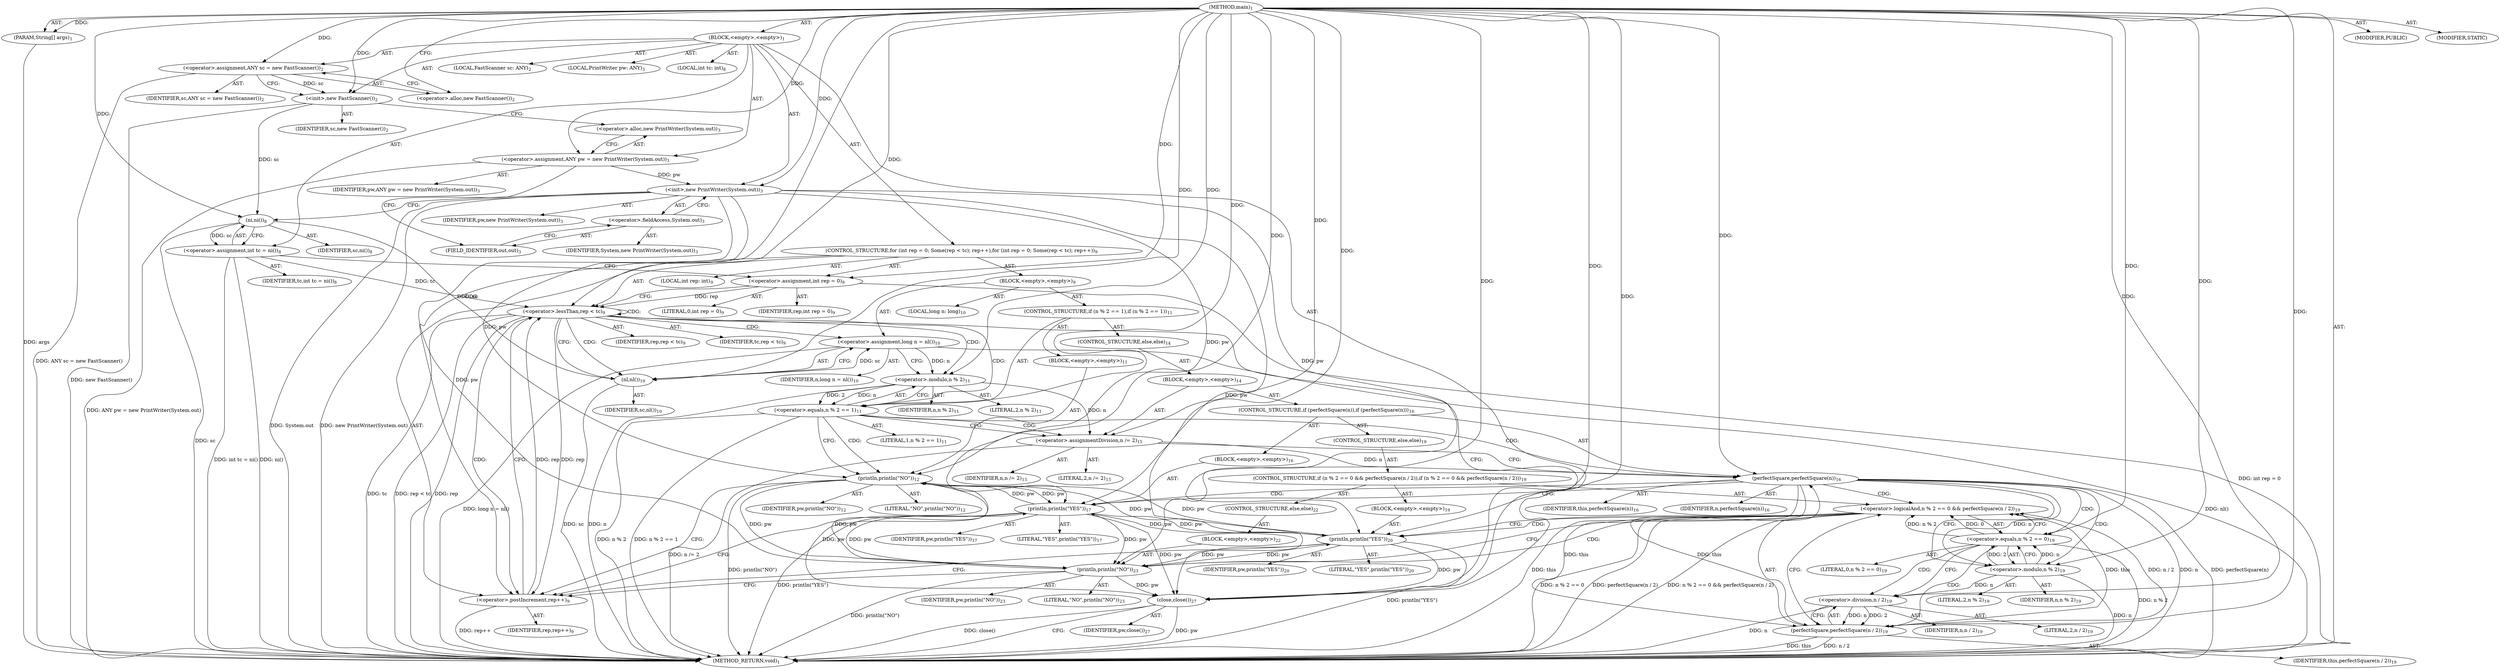 digraph "main" {  
"21" [label = <(METHOD,main)<SUB>1</SUB>> ]
"22" [label = <(PARAM,String[] args)<SUB>1</SUB>> ]
"23" [label = <(BLOCK,&lt;empty&gt;,&lt;empty&gt;)<SUB>1</SUB>> ]
"4" [label = <(LOCAL,FastScanner sc: ANY)<SUB>2</SUB>> ]
"24" [label = <(&lt;operator&gt;.assignment,ANY sc = new FastScanner())<SUB>2</SUB>> ]
"25" [label = <(IDENTIFIER,sc,ANY sc = new FastScanner())<SUB>2</SUB>> ]
"26" [label = <(&lt;operator&gt;.alloc,new FastScanner())<SUB>2</SUB>> ]
"27" [label = <(&lt;init&gt;,new FastScanner())<SUB>2</SUB>> ]
"3" [label = <(IDENTIFIER,sc,new FastScanner())<SUB>2</SUB>> ]
"6" [label = <(LOCAL,PrintWriter pw: ANY)<SUB>3</SUB>> ]
"28" [label = <(&lt;operator&gt;.assignment,ANY pw = new PrintWriter(System.out))<SUB>3</SUB>> ]
"29" [label = <(IDENTIFIER,pw,ANY pw = new PrintWriter(System.out))<SUB>3</SUB>> ]
"30" [label = <(&lt;operator&gt;.alloc,new PrintWriter(System.out))<SUB>3</SUB>> ]
"31" [label = <(&lt;init&gt;,new PrintWriter(System.out))<SUB>3</SUB>> ]
"5" [label = <(IDENTIFIER,pw,new PrintWriter(System.out))<SUB>3</SUB>> ]
"32" [label = <(&lt;operator&gt;.fieldAccess,System.out)<SUB>3</SUB>> ]
"33" [label = <(IDENTIFIER,System,new PrintWriter(System.out))<SUB>3</SUB>> ]
"34" [label = <(FIELD_IDENTIFIER,out,out)<SUB>3</SUB>> ]
"35" [label = <(LOCAL,int tc: int)<SUB>8</SUB>> ]
"36" [label = <(&lt;operator&gt;.assignment,int tc = ni())<SUB>8</SUB>> ]
"37" [label = <(IDENTIFIER,tc,int tc = ni())<SUB>8</SUB>> ]
"38" [label = <(ni,ni())<SUB>8</SUB>> ]
"39" [label = <(IDENTIFIER,sc,ni())<SUB>8</SUB>> ]
"40" [label = <(CONTROL_STRUCTURE,for (int rep = 0; Some(rep &lt; tc); rep++),for (int rep = 0; Some(rep &lt; tc); rep++))<SUB>9</SUB>> ]
"41" [label = <(LOCAL,int rep: int)<SUB>9</SUB>> ]
"42" [label = <(&lt;operator&gt;.assignment,int rep = 0)<SUB>9</SUB>> ]
"43" [label = <(IDENTIFIER,rep,int rep = 0)<SUB>9</SUB>> ]
"44" [label = <(LITERAL,0,int rep = 0)<SUB>9</SUB>> ]
"45" [label = <(&lt;operator&gt;.lessThan,rep &lt; tc)<SUB>9</SUB>> ]
"46" [label = <(IDENTIFIER,rep,rep &lt; tc)<SUB>9</SUB>> ]
"47" [label = <(IDENTIFIER,tc,rep &lt; tc)<SUB>9</SUB>> ]
"48" [label = <(&lt;operator&gt;.postIncrement,rep++)<SUB>9</SUB>> ]
"49" [label = <(IDENTIFIER,rep,rep++)<SUB>9</SUB>> ]
"50" [label = <(BLOCK,&lt;empty&gt;,&lt;empty&gt;)<SUB>9</SUB>> ]
"51" [label = <(LOCAL,long n: long)<SUB>10</SUB>> ]
"52" [label = <(&lt;operator&gt;.assignment,long n = nl())<SUB>10</SUB>> ]
"53" [label = <(IDENTIFIER,n,long n = nl())<SUB>10</SUB>> ]
"54" [label = <(nl,nl())<SUB>10</SUB>> ]
"55" [label = <(IDENTIFIER,sc,nl())<SUB>10</SUB>> ]
"56" [label = <(CONTROL_STRUCTURE,if (n % 2 == 1),if (n % 2 == 1))<SUB>11</SUB>> ]
"57" [label = <(&lt;operator&gt;.equals,n % 2 == 1)<SUB>11</SUB>> ]
"58" [label = <(&lt;operator&gt;.modulo,n % 2)<SUB>11</SUB>> ]
"59" [label = <(IDENTIFIER,n,n % 2)<SUB>11</SUB>> ]
"60" [label = <(LITERAL,2,n % 2)<SUB>11</SUB>> ]
"61" [label = <(LITERAL,1,n % 2 == 1)<SUB>11</SUB>> ]
"62" [label = <(BLOCK,&lt;empty&gt;,&lt;empty&gt;)<SUB>11</SUB>> ]
"63" [label = <(println,println(&quot;NO&quot;))<SUB>12</SUB>> ]
"64" [label = <(IDENTIFIER,pw,println(&quot;NO&quot;))<SUB>12</SUB>> ]
"65" [label = <(LITERAL,&quot;NO&quot;,println(&quot;NO&quot;))<SUB>12</SUB>> ]
"66" [label = <(CONTROL_STRUCTURE,else,else)<SUB>14</SUB>> ]
"67" [label = <(BLOCK,&lt;empty&gt;,&lt;empty&gt;)<SUB>14</SUB>> ]
"68" [label = <(&lt;operator&gt;.assignmentDivision,n /= 2)<SUB>15</SUB>> ]
"69" [label = <(IDENTIFIER,n,n /= 2)<SUB>15</SUB>> ]
"70" [label = <(LITERAL,2,n /= 2)<SUB>15</SUB>> ]
"71" [label = <(CONTROL_STRUCTURE,if (perfectSquare(n)),if (perfectSquare(n)))<SUB>16</SUB>> ]
"72" [label = <(perfectSquare,perfectSquare(n))<SUB>16</SUB>> ]
"73" [label = <(IDENTIFIER,this,perfectSquare(n))<SUB>16</SUB>> ]
"74" [label = <(IDENTIFIER,n,perfectSquare(n))<SUB>16</SUB>> ]
"75" [label = <(BLOCK,&lt;empty&gt;,&lt;empty&gt;)<SUB>16</SUB>> ]
"76" [label = <(println,println(&quot;YES&quot;))<SUB>17</SUB>> ]
"77" [label = <(IDENTIFIER,pw,println(&quot;YES&quot;))<SUB>17</SUB>> ]
"78" [label = <(LITERAL,&quot;YES&quot;,println(&quot;YES&quot;))<SUB>17</SUB>> ]
"79" [label = <(CONTROL_STRUCTURE,else,else)<SUB>19</SUB>> ]
"80" [label = <(CONTROL_STRUCTURE,if (n % 2 == 0 &amp;&amp; perfectSquare(n / 2)),if (n % 2 == 0 &amp;&amp; perfectSquare(n / 2)))<SUB>19</SUB>> ]
"81" [label = <(&lt;operator&gt;.logicalAnd,n % 2 == 0 &amp;&amp; perfectSquare(n / 2))<SUB>19</SUB>> ]
"82" [label = <(&lt;operator&gt;.equals,n % 2 == 0)<SUB>19</SUB>> ]
"83" [label = <(&lt;operator&gt;.modulo,n % 2)<SUB>19</SUB>> ]
"84" [label = <(IDENTIFIER,n,n % 2)<SUB>19</SUB>> ]
"85" [label = <(LITERAL,2,n % 2)<SUB>19</SUB>> ]
"86" [label = <(LITERAL,0,n % 2 == 0)<SUB>19</SUB>> ]
"87" [label = <(perfectSquare,perfectSquare(n / 2))<SUB>19</SUB>> ]
"88" [label = <(IDENTIFIER,this,perfectSquare(n / 2))<SUB>19</SUB>> ]
"89" [label = <(&lt;operator&gt;.division,n / 2)<SUB>19</SUB>> ]
"90" [label = <(IDENTIFIER,n,n / 2)<SUB>19</SUB>> ]
"91" [label = <(LITERAL,2,n / 2)<SUB>19</SUB>> ]
"92" [label = <(BLOCK,&lt;empty&gt;,&lt;empty&gt;)<SUB>19</SUB>> ]
"93" [label = <(println,println(&quot;YES&quot;))<SUB>20</SUB>> ]
"94" [label = <(IDENTIFIER,pw,println(&quot;YES&quot;))<SUB>20</SUB>> ]
"95" [label = <(LITERAL,&quot;YES&quot;,println(&quot;YES&quot;))<SUB>20</SUB>> ]
"96" [label = <(CONTROL_STRUCTURE,else,else)<SUB>22</SUB>> ]
"97" [label = <(BLOCK,&lt;empty&gt;,&lt;empty&gt;)<SUB>22</SUB>> ]
"98" [label = <(println,println(&quot;NO&quot;))<SUB>23</SUB>> ]
"99" [label = <(IDENTIFIER,pw,println(&quot;NO&quot;))<SUB>23</SUB>> ]
"100" [label = <(LITERAL,&quot;NO&quot;,println(&quot;NO&quot;))<SUB>23</SUB>> ]
"101" [label = <(close,close())<SUB>27</SUB>> ]
"102" [label = <(IDENTIFIER,pw,close())<SUB>27</SUB>> ]
"103" [label = <(MODIFIER,PUBLIC)> ]
"104" [label = <(MODIFIER,STATIC)> ]
"105" [label = <(METHOD_RETURN,void)<SUB>1</SUB>> ]
  "21" -> "22"  [ label = "AST: "] 
  "21" -> "23"  [ label = "AST: "] 
  "21" -> "103"  [ label = "AST: "] 
  "21" -> "104"  [ label = "AST: "] 
  "21" -> "105"  [ label = "AST: "] 
  "23" -> "4"  [ label = "AST: "] 
  "23" -> "24"  [ label = "AST: "] 
  "23" -> "27"  [ label = "AST: "] 
  "23" -> "6"  [ label = "AST: "] 
  "23" -> "28"  [ label = "AST: "] 
  "23" -> "31"  [ label = "AST: "] 
  "23" -> "35"  [ label = "AST: "] 
  "23" -> "36"  [ label = "AST: "] 
  "23" -> "40"  [ label = "AST: "] 
  "23" -> "101"  [ label = "AST: "] 
  "24" -> "25"  [ label = "AST: "] 
  "24" -> "26"  [ label = "AST: "] 
  "27" -> "3"  [ label = "AST: "] 
  "28" -> "29"  [ label = "AST: "] 
  "28" -> "30"  [ label = "AST: "] 
  "31" -> "5"  [ label = "AST: "] 
  "31" -> "32"  [ label = "AST: "] 
  "32" -> "33"  [ label = "AST: "] 
  "32" -> "34"  [ label = "AST: "] 
  "36" -> "37"  [ label = "AST: "] 
  "36" -> "38"  [ label = "AST: "] 
  "38" -> "39"  [ label = "AST: "] 
  "40" -> "41"  [ label = "AST: "] 
  "40" -> "42"  [ label = "AST: "] 
  "40" -> "45"  [ label = "AST: "] 
  "40" -> "48"  [ label = "AST: "] 
  "40" -> "50"  [ label = "AST: "] 
  "42" -> "43"  [ label = "AST: "] 
  "42" -> "44"  [ label = "AST: "] 
  "45" -> "46"  [ label = "AST: "] 
  "45" -> "47"  [ label = "AST: "] 
  "48" -> "49"  [ label = "AST: "] 
  "50" -> "51"  [ label = "AST: "] 
  "50" -> "52"  [ label = "AST: "] 
  "50" -> "56"  [ label = "AST: "] 
  "52" -> "53"  [ label = "AST: "] 
  "52" -> "54"  [ label = "AST: "] 
  "54" -> "55"  [ label = "AST: "] 
  "56" -> "57"  [ label = "AST: "] 
  "56" -> "62"  [ label = "AST: "] 
  "56" -> "66"  [ label = "AST: "] 
  "57" -> "58"  [ label = "AST: "] 
  "57" -> "61"  [ label = "AST: "] 
  "58" -> "59"  [ label = "AST: "] 
  "58" -> "60"  [ label = "AST: "] 
  "62" -> "63"  [ label = "AST: "] 
  "63" -> "64"  [ label = "AST: "] 
  "63" -> "65"  [ label = "AST: "] 
  "66" -> "67"  [ label = "AST: "] 
  "67" -> "68"  [ label = "AST: "] 
  "67" -> "71"  [ label = "AST: "] 
  "68" -> "69"  [ label = "AST: "] 
  "68" -> "70"  [ label = "AST: "] 
  "71" -> "72"  [ label = "AST: "] 
  "71" -> "75"  [ label = "AST: "] 
  "71" -> "79"  [ label = "AST: "] 
  "72" -> "73"  [ label = "AST: "] 
  "72" -> "74"  [ label = "AST: "] 
  "75" -> "76"  [ label = "AST: "] 
  "76" -> "77"  [ label = "AST: "] 
  "76" -> "78"  [ label = "AST: "] 
  "79" -> "80"  [ label = "AST: "] 
  "80" -> "81"  [ label = "AST: "] 
  "80" -> "92"  [ label = "AST: "] 
  "80" -> "96"  [ label = "AST: "] 
  "81" -> "82"  [ label = "AST: "] 
  "81" -> "87"  [ label = "AST: "] 
  "82" -> "83"  [ label = "AST: "] 
  "82" -> "86"  [ label = "AST: "] 
  "83" -> "84"  [ label = "AST: "] 
  "83" -> "85"  [ label = "AST: "] 
  "87" -> "88"  [ label = "AST: "] 
  "87" -> "89"  [ label = "AST: "] 
  "89" -> "90"  [ label = "AST: "] 
  "89" -> "91"  [ label = "AST: "] 
  "92" -> "93"  [ label = "AST: "] 
  "93" -> "94"  [ label = "AST: "] 
  "93" -> "95"  [ label = "AST: "] 
  "96" -> "97"  [ label = "AST: "] 
  "97" -> "98"  [ label = "AST: "] 
  "98" -> "99"  [ label = "AST: "] 
  "98" -> "100"  [ label = "AST: "] 
  "101" -> "102"  [ label = "AST: "] 
  "24" -> "27"  [ label = "CFG: "] 
  "27" -> "30"  [ label = "CFG: "] 
  "28" -> "34"  [ label = "CFG: "] 
  "31" -> "38"  [ label = "CFG: "] 
  "36" -> "42"  [ label = "CFG: "] 
  "101" -> "105"  [ label = "CFG: "] 
  "26" -> "24"  [ label = "CFG: "] 
  "30" -> "28"  [ label = "CFG: "] 
  "32" -> "31"  [ label = "CFG: "] 
  "38" -> "36"  [ label = "CFG: "] 
  "42" -> "45"  [ label = "CFG: "] 
  "45" -> "54"  [ label = "CFG: "] 
  "45" -> "101"  [ label = "CFG: "] 
  "48" -> "45"  [ label = "CFG: "] 
  "34" -> "32"  [ label = "CFG: "] 
  "52" -> "58"  [ label = "CFG: "] 
  "54" -> "52"  [ label = "CFG: "] 
  "57" -> "63"  [ label = "CFG: "] 
  "57" -> "68"  [ label = "CFG: "] 
  "58" -> "57"  [ label = "CFG: "] 
  "63" -> "48"  [ label = "CFG: "] 
  "68" -> "72"  [ label = "CFG: "] 
  "72" -> "76"  [ label = "CFG: "] 
  "72" -> "83"  [ label = "CFG: "] 
  "76" -> "48"  [ label = "CFG: "] 
  "81" -> "93"  [ label = "CFG: "] 
  "81" -> "98"  [ label = "CFG: "] 
  "82" -> "81"  [ label = "CFG: "] 
  "82" -> "89"  [ label = "CFG: "] 
  "87" -> "81"  [ label = "CFG: "] 
  "93" -> "48"  [ label = "CFG: "] 
  "83" -> "82"  [ label = "CFG: "] 
  "89" -> "87"  [ label = "CFG: "] 
  "98" -> "48"  [ label = "CFG: "] 
  "21" -> "26"  [ label = "CFG: "] 
  "22" -> "105"  [ label = "DDG: args"] 
  "24" -> "105"  [ label = "DDG: ANY sc = new FastScanner()"] 
  "27" -> "105"  [ label = "DDG: new FastScanner()"] 
  "28" -> "105"  [ label = "DDG: ANY pw = new PrintWriter(System.out)"] 
  "31" -> "105"  [ label = "DDG: System.out"] 
  "31" -> "105"  [ label = "DDG: new PrintWriter(System.out)"] 
  "38" -> "105"  [ label = "DDG: sc"] 
  "36" -> "105"  [ label = "DDG: ni()"] 
  "36" -> "105"  [ label = "DDG: int tc = ni()"] 
  "42" -> "105"  [ label = "DDG: int rep = 0"] 
  "45" -> "105"  [ label = "DDG: rep"] 
  "45" -> "105"  [ label = "DDG: tc"] 
  "45" -> "105"  [ label = "DDG: rep &lt; tc"] 
  "101" -> "105"  [ label = "DDG: pw"] 
  "101" -> "105"  [ label = "DDG: close()"] 
  "54" -> "105"  [ label = "DDG: sc"] 
  "52" -> "105"  [ label = "DDG: nl()"] 
  "52" -> "105"  [ label = "DDG: long n = nl()"] 
  "58" -> "105"  [ label = "DDG: n"] 
  "57" -> "105"  [ label = "DDG: n % 2"] 
  "57" -> "105"  [ label = "DDG: n % 2 == 1"] 
  "68" -> "105"  [ label = "DDG: n /= 2"] 
  "72" -> "105"  [ label = "DDG: this"] 
  "72" -> "105"  [ label = "DDG: n"] 
  "72" -> "105"  [ label = "DDG: perfectSquare(n)"] 
  "83" -> "105"  [ label = "DDG: n"] 
  "82" -> "105"  [ label = "DDG: n % 2"] 
  "81" -> "105"  [ label = "DDG: n % 2 == 0"] 
  "87" -> "105"  [ label = "DDG: this"] 
  "89" -> "105"  [ label = "DDG: n"] 
  "87" -> "105"  [ label = "DDG: n / 2"] 
  "81" -> "105"  [ label = "DDG: perfectSquare(n / 2)"] 
  "81" -> "105"  [ label = "DDG: n % 2 == 0 &amp;&amp; perfectSquare(n / 2)"] 
  "98" -> "105"  [ label = "DDG: println(&quot;NO&quot;)"] 
  "93" -> "105"  [ label = "DDG: println(&quot;YES&quot;)"] 
  "76" -> "105"  [ label = "DDG: println(&quot;YES&quot;)"] 
  "63" -> "105"  [ label = "DDG: println(&quot;NO&quot;)"] 
  "48" -> "105"  [ label = "DDG: rep++"] 
  "21" -> "22"  [ label = "DDG: "] 
  "21" -> "24"  [ label = "DDG: "] 
  "21" -> "28"  [ label = "DDG: "] 
  "38" -> "36"  [ label = "DDG: sc"] 
  "24" -> "27"  [ label = "DDG: sc"] 
  "21" -> "27"  [ label = "DDG: "] 
  "28" -> "31"  [ label = "DDG: pw"] 
  "21" -> "31"  [ label = "DDG: "] 
  "21" -> "42"  [ label = "DDG: "] 
  "31" -> "101"  [ label = "DDG: pw"] 
  "98" -> "101"  [ label = "DDG: pw"] 
  "93" -> "101"  [ label = "DDG: pw"] 
  "76" -> "101"  [ label = "DDG: pw"] 
  "63" -> "101"  [ label = "DDG: pw"] 
  "21" -> "101"  [ label = "DDG: "] 
  "27" -> "38"  [ label = "DDG: sc"] 
  "21" -> "38"  [ label = "DDG: "] 
  "42" -> "45"  [ label = "DDG: rep"] 
  "48" -> "45"  [ label = "DDG: rep"] 
  "21" -> "45"  [ label = "DDG: "] 
  "36" -> "45"  [ label = "DDG: tc"] 
  "45" -> "48"  [ label = "DDG: rep"] 
  "21" -> "48"  [ label = "DDG: "] 
  "54" -> "52"  [ label = "DDG: sc"] 
  "38" -> "54"  [ label = "DDG: sc"] 
  "21" -> "54"  [ label = "DDG: "] 
  "58" -> "57"  [ label = "DDG: n"] 
  "58" -> "57"  [ label = "DDG: 2"] 
  "21" -> "57"  [ label = "DDG: "] 
  "52" -> "58"  [ label = "DDG: n"] 
  "21" -> "58"  [ label = "DDG: "] 
  "31" -> "63"  [ label = "DDG: pw"] 
  "98" -> "63"  [ label = "DDG: pw"] 
  "93" -> "63"  [ label = "DDG: pw"] 
  "76" -> "63"  [ label = "DDG: pw"] 
  "21" -> "63"  [ label = "DDG: "] 
  "21" -> "68"  [ label = "DDG: "] 
  "58" -> "68"  [ label = "DDG: n"] 
  "87" -> "72"  [ label = "DDG: this"] 
  "21" -> "72"  [ label = "DDG: "] 
  "68" -> "72"  [ label = "DDG: n"] 
  "31" -> "76"  [ label = "DDG: pw"] 
  "98" -> "76"  [ label = "DDG: pw"] 
  "93" -> "76"  [ label = "DDG: pw"] 
  "63" -> "76"  [ label = "DDG: pw"] 
  "21" -> "76"  [ label = "DDG: "] 
  "82" -> "81"  [ label = "DDG: n % 2"] 
  "82" -> "81"  [ label = "DDG: 0"] 
  "87" -> "81"  [ label = "DDG: this"] 
  "87" -> "81"  [ label = "DDG: n / 2"] 
  "83" -> "82"  [ label = "DDG: n"] 
  "83" -> "82"  [ label = "DDG: 2"] 
  "21" -> "82"  [ label = "DDG: "] 
  "72" -> "87"  [ label = "DDG: this"] 
  "21" -> "87"  [ label = "DDG: "] 
  "89" -> "87"  [ label = "DDG: n"] 
  "89" -> "87"  [ label = "DDG: 2"] 
  "31" -> "93"  [ label = "DDG: pw"] 
  "98" -> "93"  [ label = "DDG: pw"] 
  "76" -> "93"  [ label = "DDG: pw"] 
  "63" -> "93"  [ label = "DDG: pw"] 
  "21" -> "93"  [ label = "DDG: "] 
  "72" -> "83"  [ label = "DDG: n"] 
  "21" -> "83"  [ label = "DDG: "] 
  "83" -> "89"  [ label = "DDG: n"] 
  "21" -> "89"  [ label = "DDG: "] 
  "31" -> "98"  [ label = "DDG: pw"] 
  "93" -> "98"  [ label = "DDG: pw"] 
  "76" -> "98"  [ label = "DDG: pw"] 
  "63" -> "98"  [ label = "DDG: pw"] 
  "21" -> "98"  [ label = "DDG: "] 
  "45" -> "48"  [ label = "CDG: "] 
  "45" -> "58"  [ label = "CDG: "] 
  "45" -> "57"  [ label = "CDG: "] 
  "45" -> "52"  [ label = "CDG: "] 
  "45" -> "45"  [ label = "CDG: "] 
  "45" -> "54"  [ label = "CDG: "] 
  "57" -> "68"  [ label = "CDG: "] 
  "57" -> "72"  [ label = "CDG: "] 
  "57" -> "63"  [ label = "CDG: "] 
  "72" -> "83"  [ label = "CDG: "] 
  "72" -> "81"  [ label = "CDG: "] 
  "72" -> "76"  [ label = "CDG: "] 
  "72" -> "82"  [ label = "CDG: "] 
  "81" -> "98"  [ label = "CDG: "] 
  "81" -> "93"  [ label = "CDG: "] 
  "82" -> "89"  [ label = "CDG: "] 
  "82" -> "87"  [ label = "CDG: "] 
}
